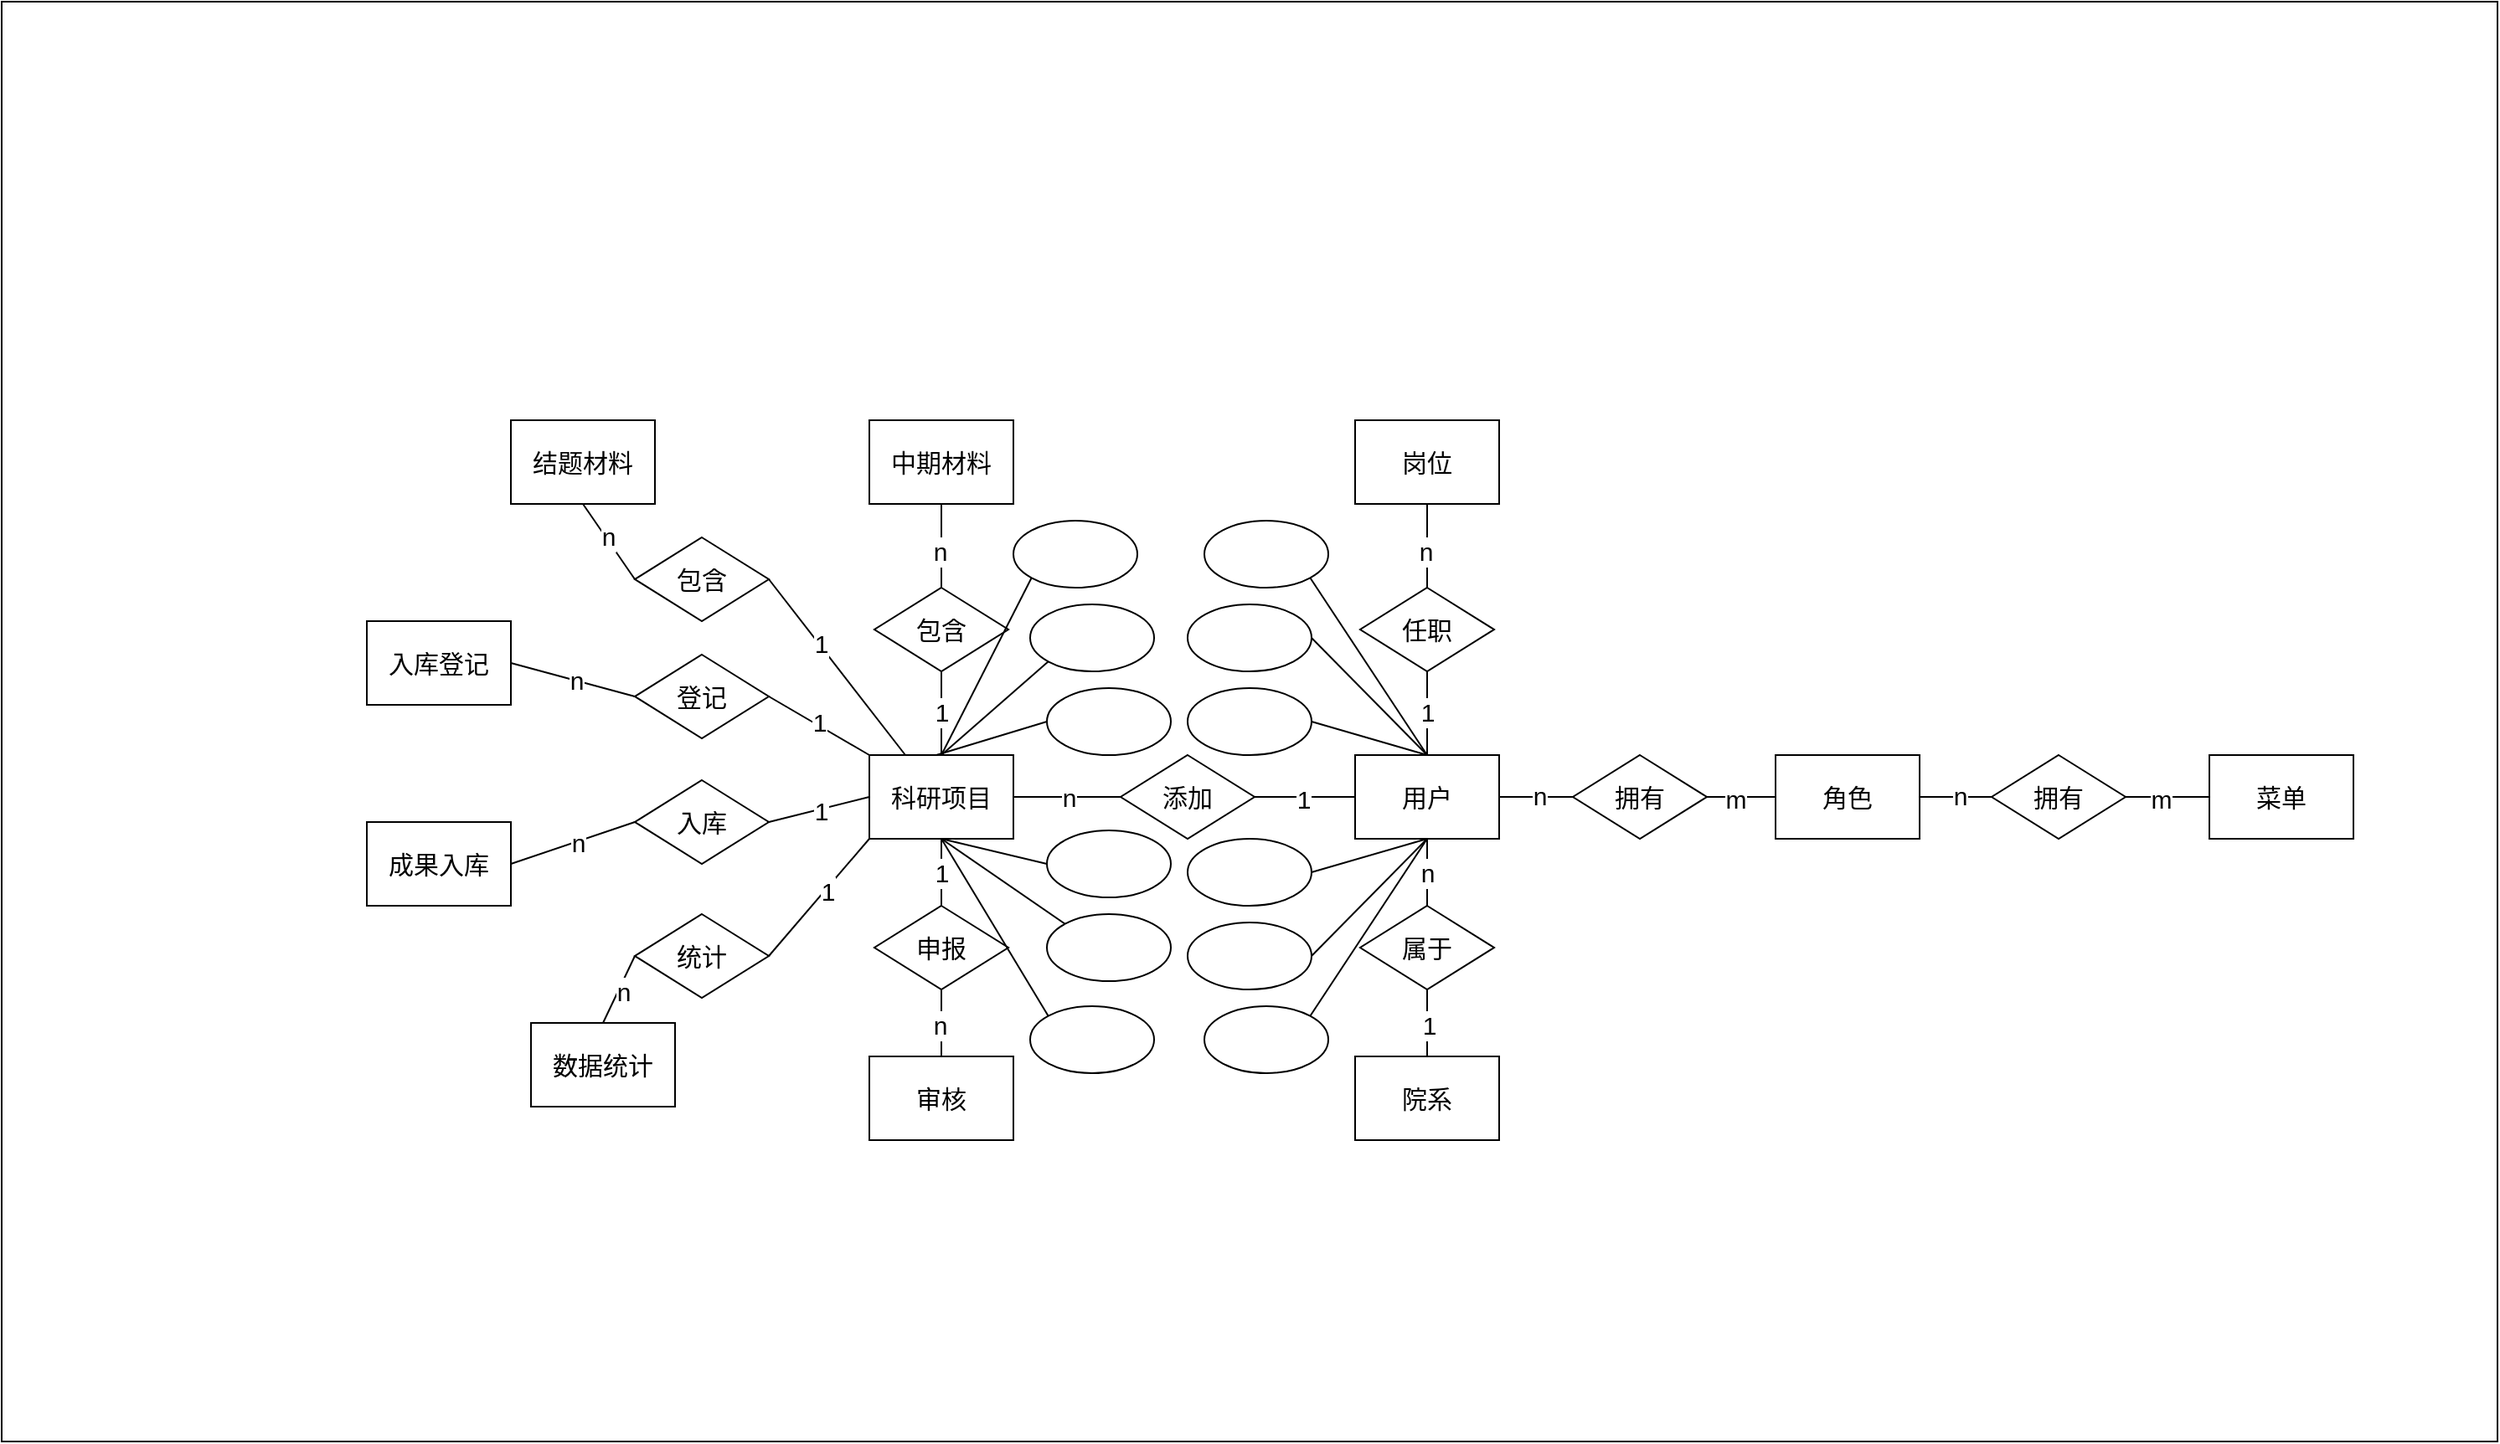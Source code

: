 <mxfile version="24.3.1" type="github">
  <diagram name="第 1 页" id="FvAv612C1EWWt6A_yD44">
    <mxGraphModel dx="2389" dy="2022" grid="1" gridSize="10" guides="1" tooltips="1" connect="1" arrows="1" fold="1" page="1" pageScale="1" pageWidth="827" pageHeight="1169" math="0" shadow="0">
      <root>
        <mxCell id="0" />
        <mxCell id="1" parent="0" />
        <mxCell id="WR33p6USW6rqPm9ieTS3-1" value="" style="rounded=0;whiteSpace=wrap;html=1;" parent="1" vertex="1">
          <mxGeometry x="-688" y="-210" width="1490" height="860" as="geometry" />
        </mxCell>
        <mxCell id="WR33p6USW6rqPm9ieTS3-3" value="&lt;font style=&quot;font-size: 15px;&quot;&gt;菜单&lt;/font&gt;" style="rounded=0;whiteSpace=wrap;html=1;" parent="1" vertex="1">
          <mxGeometry x="630" y="240" width="86" height="50" as="geometry" />
        </mxCell>
        <mxCell id="WR33p6USW6rqPm9ieTS3-4" value="&lt;span style=&quot;font-size: 15px;&quot;&gt;角色&lt;/span&gt;" style="rounded=0;whiteSpace=wrap;html=1;" parent="1" vertex="1">
          <mxGeometry x="371" y="240" width="86" height="50" as="geometry" />
        </mxCell>
        <mxCell id="Obwd4Ad3g9fJ69o2cXR4-6" style="edgeStyle=orthogonalEdgeStyle;rounded=0;orthogonalLoop=1;jettySize=auto;html=1;exitX=1;exitY=0.5;exitDx=0;exitDy=0;entryX=0;entryY=0.5;entryDx=0;entryDy=0;endArrow=none;endFill=0;" parent="1" source="WR33p6USW6rqPm9ieTS3-5" target="Obwd4Ad3g9fJ69o2cXR4-4" edge="1">
          <mxGeometry relative="1" as="geometry" />
        </mxCell>
        <mxCell id="Obwd4Ad3g9fJ69o2cXR4-8" value="&lt;font style=&quot;font-size: 15px;&quot;&gt;n&lt;/font&gt;" style="edgeLabel;html=1;align=center;verticalAlign=middle;resizable=0;points=[];" parent="Obwd4Ad3g9fJ69o2cXR4-6" vertex="1" connectable="0">
          <mxGeometry x="0.091" y="1" relative="1" as="geometry">
            <mxPoint as="offset" />
          </mxGeometry>
        </mxCell>
        <mxCell id="Obwd4Ad3g9fJ69o2cXR4-16" style="edgeStyle=orthogonalEdgeStyle;rounded=0;orthogonalLoop=1;jettySize=auto;html=1;exitX=0.5;exitY=1;exitDx=0;exitDy=0;entryX=0.5;entryY=0;entryDx=0;entryDy=0;endArrow=none;endFill=0;" parent="1" source="WR33p6USW6rqPm9ieTS3-5" target="Obwd4Ad3g9fJ69o2cXR4-15" edge="1">
          <mxGeometry relative="1" as="geometry" />
        </mxCell>
        <mxCell id="Obwd4Ad3g9fJ69o2cXR4-18" value="&lt;font style=&quot;font-size: 15px;&quot;&gt;n&lt;/font&gt;" style="edgeLabel;html=1;align=center;verticalAlign=middle;resizable=0;points=[];" parent="Obwd4Ad3g9fJ69o2cXR4-16" vertex="1" connectable="0">
          <mxGeometry relative="1" as="geometry">
            <mxPoint as="offset" />
          </mxGeometry>
        </mxCell>
        <mxCell id="WR33p6USW6rqPm9ieTS3-5" value="&lt;font style=&quot;font-size: 15px;&quot;&gt;用户&lt;/font&gt;" style="rounded=0;whiteSpace=wrap;html=1;" parent="1" vertex="1">
          <mxGeometry x="120" y="240" width="86" height="50" as="geometry" />
        </mxCell>
        <mxCell id="WR33p6USW6rqPm9ieTS3-6" value="&lt;font style=&quot;font-size: 15px;&quot;&gt;结题材料&lt;/font&gt;" style="rounded=0;whiteSpace=wrap;html=1;" parent="1" vertex="1">
          <mxGeometry x="-384" y="40" width="86" height="50" as="geometry" />
        </mxCell>
        <mxCell id="WR33p6USW6rqPm9ieTS3-7" value="&lt;span style=&quot;font-size: 15px;&quot;&gt;中期材料&lt;/span&gt;" style="rounded=0;whiteSpace=wrap;html=1;" parent="1" vertex="1">
          <mxGeometry x="-170" y="40" width="86" height="50" as="geometry" />
        </mxCell>
        <mxCell id="WR33p6USW6rqPm9ieTS3-8" value="&lt;span style=&quot;font-size: 15px;&quot;&gt;审核&lt;/span&gt;" style="rounded=0;whiteSpace=wrap;html=1;" parent="1" vertex="1">
          <mxGeometry x="-170" y="420" width="86" height="50" as="geometry" />
        </mxCell>
        <mxCell id="WR33p6USW6rqPm9ieTS3-9" value="&lt;span style=&quot;font-size: 15px; font-weight: 400;&quot;&gt;岗位&lt;/span&gt;" style="rounded=0;whiteSpace=wrap;html=1;fontStyle=1" parent="1" vertex="1">
          <mxGeometry x="120" y="40" width="86" height="50" as="geometry" />
        </mxCell>
        <mxCell id="WR33p6USW6rqPm9ieTS3-10" value="&lt;span style=&quot;font-size: 15px; font-weight: 400;&quot;&gt;院系&lt;/span&gt;" style="rounded=0;whiteSpace=wrap;html=1;fontStyle=1" parent="1" vertex="1">
          <mxGeometry x="120" y="420" width="86" height="50" as="geometry" />
        </mxCell>
        <mxCell id="Obwd4Ad3g9fJ69o2cXR4-33" style="edgeStyle=orthogonalEdgeStyle;rounded=0;orthogonalLoop=1;jettySize=auto;html=1;exitX=0.5;exitY=1;exitDx=0;exitDy=0;endArrow=none;endFill=0;" parent="1" source="WR33p6USW6rqPm9ieTS3-11" target="Obwd4Ad3g9fJ69o2cXR4-32" edge="1">
          <mxGeometry relative="1" as="geometry" />
        </mxCell>
        <mxCell id="Obwd4Ad3g9fJ69o2cXR4-35" value="&lt;font style=&quot;font-size: 15px;&quot;&gt;1&lt;/font&gt;" style="edgeLabel;html=1;align=center;verticalAlign=middle;resizable=0;points=[];" parent="Obwd4Ad3g9fJ69o2cXR4-33" vertex="1" connectable="0">
          <mxGeometry relative="1" as="geometry">
            <mxPoint as="offset" />
          </mxGeometry>
        </mxCell>
        <mxCell id="Obwd4Ad3g9fJ69o2cXR4-58" style="rounded=0;orthogonalLoop=1;jettySize=auto;html=1;exitX=0;exitY=1;exitDx=0;exitDy=0;entryX=1;entryY=0.5;entryDx=0;entryDy=0;endArrow=none;endFill=0;" parent="1" source="WR33p6USW6rqPm9ieTS3-11" target="Obwd4Ad3g9fJ69o2cXR4-57" edge="1">
          <mxGeometry relative="1" as="geometry" />
        </mxCell>
        <mxCell id="Obwd4Ad3g9fJ69o2cXR4-70" value="&lt;font style=&quot;font-size: 15px;&quot;&gt;1&lt;/font&gt;" style="edgeLabel;html=1;align=center;verticalAlign=middle;resizable=0;points=[];" parent="Obwd4Ad3g9fJ69o2cXR4-58" vertex="1" connectable="0">
          <mxGeometry x="-0.135" y="1" relative="1" as="geometry">
            <mxPoint as="offset" />
          </mxGeometry>
        </mxCell>
        <mxCell id="Obwd4Ad3g9fJ69o2cXR4-60" style="rounded=0;orthogonalLoop=1;jettySize=auto;html=1;exitX=0;exitY=0.5;exitDx=0;exitDy=0;entryX=1;entryY=0.5;entryDx=0;entryDy=0;endArrow=none;endFill=0;" parent="1" source="WR33p6USW6rqPm9ieTS3-11" target="Obwd4Ad3g9fJ69o2cXR4-56" edge="1">
          <mxGeometry relative="1" as="geometry" />
        </mxCell>
        <mxCell id="Obwd4Ad3g9fJ69o2cXR4-67" value="&lt;font style=&quot;font-size: 15px;&quot;&gt;1&lt;/font&gt;" style="edgeLabel;html=1;align=center;verticalAlign=middle;resizable=0;points=[];" parent="Obwd4Ad3g9fJ69o2cXR4-60" vertex="1" connectable="0">
          <mxGeometry x="-0.028" y="1" relative="1" as="geometry">
            <mxPoint as="offset" />
          </mxGeometry>
        </mxCell>
        <mxCell id="Obwd4Ad3g9fJ69o2cXR4-62" style="rounded=0;orthogonalLoop=1;jettySize=auto;html=1;exitX=0;exitY=0;exitDx=0;exitDy=0;entryX=1;entryY=0.5;entryDx=0;entryDy=0;endArrow=none;endFill=0;" parent="1" source="WR33p6USW6rqPm9ieTS3-11" target="Obwd4Ad3g9fJ69o2cXR4-55" edge="1">
          <mxGeometry relative="1" as="geometry" />
        </mxCell>
        <mxCell id="Obwd4Ad3g9fJ69o2cXR4-71" value="&lt;font style=&quot;font-size: 15px;&quot;&gt;1&lt;/font&gt;" style="edgeLabel;html=1;align=center;verticalAlign=middle;resizable=0;points=[];" parent="Obwd4Ad3g9fJ69o2cXR4-62" vertex="1" connectable="0">
          <mxGeometry x="0.022" y="-1" relative="1" as="geometry">
            <mxPoint y="-1" as="offset" />
          </mxGeometry>
        </mxCell>
        <mxCell id="Obwd4Ad3g9fJ69o2cXR4-64" style="rounded=0;orthogonalLoop=1;jettySize=auto;html=1;exitX=0.25;exitY=0;exitDx=0;exitDy=0;entryX=1;entryY=0.5;entryDx=0;entryDy=0;endArrow=none;endFill=0;" parent="1" source="WR33p6USW6rqPm9ieTS3-11" target="Obwd4Ad3g9fJ69o2cXR4-54" edge="1">
          <mxGeometry relative="1" as="geometry" />
        </mxCell>
        <mxCell id="Obwd4Ad3g9fJ69o2cXR4-72" value="&lt;font style=&quot;font-size: 15px;&quot;&gt;1&lt;/font&gt;" style="edgeLabel;html=1;align=center;verticalAlign=middle;resizable=0;points=[];" parent="Obwd4Ad3g9fJ69o2cXR4-64" vertex="1" connectable="0">
          <mxGeometry x="0.262" y="-1" relative="1" as="geometry">
            <mxPoint as="offset" />
          </mxGeometry>
        </mxCell>
        <mxCell id="WR33p6USW6rqPm9ieTS3-11" value="&lt;span style=&quot;font-size: 15px; font-weight: normal;&quot;&gt;科研项目&lt;/span&gt;" style="rounded=0;whiteSpace=wrap;html=1;fontStyle=1" parent="1" vertex="1">
          <mxGeometry x="-170" y="240" width="86" height="50" as="geometry" />
        </mxCell>
        <mxCell id="Obwd4Ad3g9fJ69o2cXR4-1" value="&lt;font style=&quot;font-size: 15px;&quot;&gt;入库登记&lt;/font&gt;" style="rounded=0;whiteSpace=wrap;html=1;" parent="1" vertex="1">
          <mxGeometry x="-470" y="160" width="86" height="50" as="geometry" />
        </mxCell>
        <mxCell id="Obwd4Ad3g9fJ69o2cXR4-2" value="&lt;font style=&quot;font-size: 15px;&quot;&gt;成果入库&lt;/font&gt;" style="rounded=0;whiteSpace=wrap;html=1;" parent="1" vertex="1">
          <mxGeometry x="-470" y="280" width="86" height="50" as="geometry" />
        </mxCell>
        <mxCell id="Obwd4Ad3g9fJ69o2cXR4-3" value="&lt;font style=&quot;font-size: 15px;&quot;&gt;数据统计&lt;/font&gt;" style="rounded=0;whiteSpace=wrap;html=1;" parent="1" vertex="1">
          <mxGeometry x="-372" y="400" width="86" height="50" as="geometry" />
        </mxCell>
        <mxCell id="Obwd4Ad3g9fJ69o2cXR4-7" style="edgeStyle=orthogonalEdgeStyle;rounded=0;orthogonalLoop=1;jettySize=auto;html=1;exitX=1;exitY=0.5;exitDx=0;exitDy=0;entryX=0;entryY=0.5;entryDx=0;entryDy=0;endArrow=none;endFill=0;" parent="1" source="Obwd4Ad3g9fJ69o2cXR4-4" target="WR33p6USW6rqPm9ieTS3-4" edge="1">
          <mxGeometry relative="1" as="geometry" />
        </mxCell>
        <mxCell id="Obwd4Ad3g9fJ69o2cXR4-9" value="&lt;font style=&quot;font-size: 15px;&quot;&gt;m&lt;/font&gt;" style="edgeLabel;html=1;align=center;verticalAlign=middle;resizable=0;points=[];" parent="Obwd4Ad3g9fJ69o2cXR4-7" vertex="1" connectable="0">
          <mxGeometry x="-0.171" y="-1" relative="1" as="geometry">
            <mxPoint as="offset" />
          </mxGeometry>
        </mxCell>
        <mxCell id="Obwd4Ad3g9fJ69o2cXR4-4" value="&lt;font style=&quot;font-size: 15px;&quot;&gt;拥有&lt;/font&gt;" style="rhombus;whiteSpace=wrap;html=1;" parent="1" vertex="1">
          <mxGeometry x="250" y="240" width="80" height="50" as="geometry" />
        </mxCell>
        <mxCell id="Obwd4Ad3g9fJ69o2cXR4-10" style="edgeStyle=orthogonalEdgeStyle;rounded=0;orthogonalLoop=1;jettySize=auto;html=1;entryX=0;entryY=0.5;entryDx=0;entryDy=0;endArrow=none;endFill=0;exitX=1;exitY=0.5;exitDx=0;exitDy=0;" parent="1" source="WR33p6USW6rqPm9ieTS3-4" target="Obwd4Ad3g9fJ69o2cXR4-14" edge="1">
          <mxGeometry relative="1" as="geometry">
            <mxPoint x="460" y="265" as="sourcePoint" />
          </mxGeometry>
        </mxCell>
        <mxCell id="Obwd4Ad3g9fJ69o2cXR4-11" value="&lt;font style=&quot;font-size: 15px;&quot;&gt;n&lt;/font&gt;" style="edgeLabel;html=1;align=center;verticalAlign=middle;resizable=0;points=[];" parent="Obwd4Ad3g9fJ69o2cXR4-10" vertex="1" connectable="0">
          <mxGeometry x="0.091" y="1" relative="1" as="geometry">
            <mxPoint as="offset" />
          </mxGeometry>
        </mxCell>
        <mxCell id="Obwd4Ad3g9fJ69o2cXR4-12" style="edgeStyle=orthogonalEdgeStyle;rounded=0;orthogonalLoop=1;jettySize=auto;html=1;exitX=1;exitY=0.5;exitDx=0;exitDy=0;entryX=0;entryY=0.5;entryDx=0;entryDy=0;endArrow=none;endFill=0;" parent="1" source="Obwd4Ad3g9fJ69o2cXR4-14" target="WR33p6USW6rqPm9ieTS3-3" edge="1">
          <mxGeometry relative="1" as="geometry">
            <mxPoint x="620" y="265" as="targetPoint" />
          </mxGeometry>
        </mxCell>
        <mxCell id="Obwd4Ad3g9fJ69o2cXR4-13" value="&lt;font style=&quot;font-size: 15px;&quot;&gt;m&lt;/font&gt;" style="edgeLabel;html=1;align=center;verticalAlign=middle;resizable=0;points=[];" parent="Obwd4Ad3g9fJ69o2cXR4-12" vertex="1" connectable="0">
          <mxGeometry x="-0.171" y="-1" relative="1" as="geometry">
            <mxPoint as="offset" />
          </mxGeometry>
        </mxCell>
        <mxCell id="Obwd4Ad3g9fJ69o2cXR4-14" value="&lt;font style=&quot;font-size: 15px;&quot;&gt;拥有&lt;/font&gt;" style="rhombus;whiteSpace=wrap;html=1;" parent="1" vertex="1">
          <mxGeometry x="500" y="240" width="80" height="50" as="geometry" />
        </mxCell>
        <mxCell id="Obwd4Ad3g9fJ69o2cXR4-17" style="edgeStyle=orthogonalEdgeStyle;rounded=0;orthogonalLoop=1;jettySize=auto;html=1;exitX=0.5;exitY=1;exitDx=0;exitDy=0;entryX=0.5;entryY=0;entryDx=0;entryDy=0;endArrow=none;endFill=0;" parent="1" source="Obwd4Ad3g9fJ69o2cXR4-15" target="WR33p6USW6rqPm9ieTS3-10" edge="1">
          <mxGeometry relative="1" as="geometry" />
        </mxCell>
        <mxCell id="Obwd4Ad3g9fJ69o2cXR4-19" value="&lt;font style=&quot;font-size: 15px;&quot;&gt;1&lt;/font&gt;" style="edgeLabel;html=1;align=center;verticalAlign=middle;resizable=0;points=[];" parent="Obwd4Ad3g9fJ69o2cXR4-17" vertex="1" connectable="0">
          <mxGeometry x="0.05" y="1" relative="1" as="geometry">
            <mxPoint as="offset" />
          </mxGeometry>
        </mxCell>
        <mxCell id="Obwd4Ad3g9fJ69o2cXR4-15" value="&lt;span style=&quot;font-size: 15px;&quot;&gt;属于&lt;/span&gt;" style="rhombus;whiteSpace=wrap;html=1;" parent="1" vertex="1">
          <mxGeometry x="123" y="330" width="80" height="50" as="geometry" />
        </mxCell>
        <mxCell id="Obwd4Ad3g9fJ69o2cXR4-21" style="edgeStyle=orthogonalEdgeStyle;rounded=0;orthogonalLoop=1;jettySize=auto;html=1;exitX=0.5;exitY=1;exitDx=0;exitDy=0;entryX=0.5;entryY=0;entryDx=0;entryDy=0;endArrow=none;endFill=0;" parent="1" source="Obwd4Ad3g9fJ69o2cXR4-20" target="WR33p6USW6rqPm9ieTS3-5" edge="1">
          <mxGeometry relative="1" as="geometry" />
        </mxCell>
        <mxCell id="Obwd4Ad3g9fJ69o2cXR4-23" value="&lt;font style=&quot;font-size: 15px;&quot;&gt;1&lt;/font&gt;" style="edgeLabel;html=1;align=center;verticalAlign=middle;resizable=0;points=[];" parent="Obwd4Ad3g9fJ69o2cXR4-21" vertex="1" connectable="0">
          <mxGeometry x="-0.04" relative="1" as="geometry">
            <mxPoint as="offset" />
          </mxGeometry>
        </mxCell>
        <mxCell id="Obwd4Ad3g9fJ69o2cXR4-22" style="edgeStyle=orthogonalEdgeStyle;rounded=0;orthogonalLoop=1;jettySize=auto;html=1;exitX=0.5;exitY=0;exitDx=0;exitDy=0;entryX=0.5;entryY=1;entryDx=0;entryDy=0;endArrow=none;endFill=0;" parent="1" source="Obwd4Ad3g9fJ69o2cXR4-20" target="WR33p6USW6rqPm9ieTS3-9" edge="1">
          <mxGeometry relative="1" as="geometry" />
        </mxCell>
        <mxCell id="Obwd4Ad3g9fJ69o2cXR4-24" value="&lt;font style=&quot;font-size: 15px;&quot;&gt;n&lt;/font&gt;" style="edgeLabel;html=1;align=center;verticalAlign=middle;resizable=0;points=[];" parent="Obwd4Ad3g9fJ69o2cXR4-22" vertex="1" connectable="0">
          <mxGeometry x="-0.12" y="1" relative="1" as="geometry">
            <mxPoint as="offset" />
          </mxGeometry>
        </mxCell>
        <mxCell id="Obwd4Ad3g9fJ69o2cXR4-20" value="&lt;span style=&quot;font-size: 15px;&quot;&gt;任职&lt;/span&gt;" style="rhombus;whiteSpace=wrap;html=1;" parent="1" vertex="1">
          <mxGeometry x="123" y="140" width="80" height="50" as="geometry" />
        </mxCell>
        <mxCell id="Obwd4Ad3g9fJ69o2cXR4-27" style="edgeStyle=orthogonalEdgeStyle;rounded=0;orthogonalLoop=1;jettySize=auto;html=1;exitX=0;exitY=0.5;exitDx=0;exitDy=0;endArrow=none;endFill=0;" parent="1" source="Obwd4Ad3g9fJ69o2cXR4-25" target="WR33p6USW6rqPm9ieTS3-11" edge="1">
          <mxGeometry relative="1" as="geometry" />
        </mxCell>
        <mxCell id="Obwd4Ad3g9fJ69o2cXR4-31" value="&lt;font style=&quot;font-size: 15px;&quot;&gt;n&lt;/font&gt;" style="edgeLabel;html=1;align=center;verticalAlign=middle;resizable=0;points=[];" parent="Obwd4Ad3g9fJ69o2cXR4-27" vertex="1" connectable="0">
          <mxGeometry x="-0.031" relative="1" as="geometry">
            <mxPoint as="offset" />
          </mxGeometry>
        </mxCell>
        <mxCell id="Obwd4Ad3g9fJ69o2cXR4-29" style="edgeStyle=orthogonalEdgeStyle;rounded=0;orthogonalLoop=1;jettySize=auto;html=1;exitX=1;exitY=0.5;exitDx=0;exitDy=0;entryX=0;entryY=0.5;entryDx=0;entryDy=0;endArrow=none;endFill=0;" parent="1" source="Obwd4Ad3g9fJ69o2cXR4-25" target="WR33p6USW6rqPm9ieTS3-5" edge="1">
          <mxGeometry relative="1" as="geometry" />
        </mxCell>
        <mxCell id="Obwd4Ad3g9fJ69o2cXR4-30" value="&lt;font style=&quot;font-size: 15px;&quot;&gt;1&lt;/font&gt;" style="edgeLabel;html=1;align=center;verticalAlign=middle;resizable=0;points=[];" parent="Obwd4Ad3g9fJ69o2cXR4-29" vertex="1" connectable="0">
          <mxGeometry x="-0.033" y="-1" relative="1" as="geometry">
            <mxPoint as="offset" />
          </mxGeometry>
        </mxCell>
        <mxCell id="Obwd4Ad3g9fJ69o2cXR4-25" value="&lt;span style=&quot;font-size: 15px;&quot;&gt;添加&lt;/span&gt;" style="rhombus;whiteSpace=wrap;html=1;" parent="1" vertex="1">
          <mxGeometry x="-20" y="240" width="80" height="50" as="geometry" />
        </mxCell>
        <mxCell id="Obwd4Ad3g9fJ69o2cXR4-34" style="edgeStyle=orthogonalEdgeStyle;rounded=0;orthogonalLoop=1;jettySize=auto;html=1;exitX=0.5;exitY=1;exitDx=0;exitDy=0;entryX=0.5;entryY=0;entryDx=0;entryDy=0;endArrow=none;endFill=0;" parent="1" source="Obwd4Ad3g9fJ69o2cXR4-32" target="WR33p6USW6rqPm9ieTS3-8" edge="1">
          <mxGeometry relative="1" as="geometry" />
        </mxCell>
        <mxCell id="Obwd4Ad3g9fJ69o2cXR4-36" value="&lt;font style=&quot;font-size: 15px;&quot;&gt;n&lt;/font&gt;" style="edgeLabel;html=1;align=center;verticalAlign=middle;resizable=0;points=[];" parent="Obwd4Ad3g9fJ69o2cXR4-34" vertex="1" connectable="0">
          <mxGeometry x="0.05" y="-1" relative="1" as="geometry">
            <mxPoint as="offset" />
          </mxGeometry>
        </mxCell>
        <mxCell id="Obwd4Ad3g9fJ69o2cXR4-32" value="&lt;span style=&quot;font-size: 15px;&quot;&gt;申报&lt;/span&gt;" style="rhombus;whiteSpace=wrap;html=1;" parent="1" vertex="1">
          <mxGeometry x="-167" y="330" width="80" height="50" as="geometry" />
        </mxCell>
        <mxCell id="Obwd4Ad3g9fJ69o2cXR4-49" style="edgeStyle=orthogonalEdgeStyle;rounded=0;orthogonalLoop=1;jettySize=auto;html=1;exitX=0.5;exitY=1;exitDx=0;exitDy=0;entryX=0.5;entryY=0;entryDx=0;entryDy=0;endArrow=none;endFill=0;" parent="1" source="Obwd4Ad3g9fJ69o2cXR4-53" edge="1">
          <mxGeometry relative="1" as="geometry">
            <mxPoint x="-127" y="240" as="targetPoint" />
          </mxGeometry>
        </mxCell>
        <mxCell id="Obwd4Ad3g9fJ69o2cXR4-50" value="&lt;font style=&quot;font-size: 15px;&quot;&gt;1&lt;/font&gt;" style="edgeLabel;html=1;align=center;verticalAlign=middle;resizable=0;points=[];" parent="Obwd4Ad3g9fJ69o2cXR4-49" vertex="1" connectable="0">
          <mxGeometry x="-0.04" relative="1" as="geometry">
            <mxPoint as="offset" />
          </mxGeometry>
        </mxCell>
        <mxCell id="Obwd4Ad3g9fJ69o2cXR4-51" style="edgeStyle=orthogonalEdgeStyle;rounded=0;orthogonalLoop=1;jettySize=auto;html=1;exitX=0.5;exitY=0;exitDx=0;exitDy=0;entryX=0.5;entryY=1;entryDx=0;entryDy=0;endArrow=none;endFill=0;" parent="1" source="Obwd4Ad3g9fJ69o2cXR4-53" edge="1">
          <mxGeometry relative="1" as="geometry">
            <mxPoint x="-127" y="90" as="targetPoint" />
          </mxGeometry>
        </mxCell>
        <mxCell id="Obwd4Ad3g9fJ69o2cXR4-52" value="&lt;font style=&quot;font-size: 15px;&quot;&gt;n&lt;/font&gt;" style="edgeLabel;html=1;align=center;verticalAlign=middle;resizable=0;points=[];" parent="Obwd4Ad3g9fJ69o2cXR4-51" vertex="1" connectable="0">
          <mxGeometry x="-0.12" y="1" relative="1" as="geometry">
            <mxPoint as="offset" />
          </mxGeometry>
        </mxCell>
        <mxCell id="Obwd4Ad3g9fJ69o2cXR4-53" value="&lt;span style=&quot;font-size: 15px;&quot;&gt;包含&lt;/span&gt;" style="rhombus;whiteSpace=wrap;html=1;" parent="1" vertex="1">
          <mxGeometry x="-167" y="140" width="80" height="50" as="geometry" />
        </mxCell>
        <mxCell id="Obwd4Ad3g9fJ69o2cXR4-66" style="rounded=0;orthogonalLoop=1;jettySize=auto;html=1;exitX=0;exitY=0.5;exitDx=0;exitDy=0;entryX=0.5;entryY=1;entryDx=0;entryDy=0;endArrow=none;endFill=0;" parent="1" source="Obwd4Ad3g9fJ69o2cXR4-54" target="WR33p6USW6rqPm9ieTS3-6" edge="1">
          <mxGeometry relative="1" as="geometry" />
        </mxCell>
        <mxCell id="Obwd4Ad3g9fJ69o2cXR4-73" value="&lt;font style=&quot;font-size: 15px;&quot;&gt;n&lt;/font&gt;" style="edgeLabel;html=1;align=center;verticalAlign=middle;resizable=0;points=[];" parent="Obwd4Ad3g9fJ69o2cXR4-66" vertex="1" connectable="0">
          <mxGeometry x="0.116" y="-2" relative="1" as="geometry">
            <mxPoint x="-1" as="offset" />
          </mxGeometry>
        </mxCell>
        <mxCell id="Obwd4Ad3g9fJ69o2cXR4-54" value="&lt;span style=&quot;font-size: 15px;&quot;&gt;包含&lt;/span&gt;" style="rhombus;whiteSpace=wrap;html=1;" parent="1" vertex="1">
          <mxGeometry x="-310" y="110" width="80" height="50" as="geometry" />
        </mxCell>
        <mxCell id="Obwd4Ad3g9fJ69o2cXR4-65" style="rounded=0;orthogonalLoop=1;jettySize=auto;html=1;exitX=0;exitY=0.5;exitDx=0;exitDy=0;entryX=1;entryY=0.5;entryDx=0;entryDy=0;endArrow=none;endFill=0;" parent="1" source="Obwd4Ad3g9fJ69o2cXR4-55" target="Obwd4Ad3g9fJ69o2cXR4-1" edge="1">
          <mxGeometry relative="1" as="geometry" />
        </mxCell>
        <mxCell id="Obwd4Ad3g9fJ69o2cXR4-74" value="&lt;font style=&quot;font-size: 15px;&quot;&gt;n&lt;/font&gt;" style="edgeLabel;html=1;align=center;verticalAlign=middle;resizable=0;points=[];" parent="Obwd4Ad3g9fJ69o2cXR4-65" vertex="1" connectable="0">
          <mxGeometry x="-0.044" y="-1" relative="1" as="geometry">
            <mxPoint as="offset" />
          </mxGeometry>
        </mxCell>
        <mxCell id="Obwd4Ad3g9fJ69o2cXR4-55" value="&lt;span style=&quot;font-size: 15px;&quot;&gt;登记&lt;/span&gt;" style="rhombus;whiteSpace=wrap;html=1;" parent="1" vertex="1">
          <mxGeometry x="-310" y="180" width="80" height="50" as="geometry" />
        </mxCell>
        <mxCell id="Obwd4Ad3g9fJ69o2cXR4-61" style="rounded=0;orthogonalLoop=1;jettySize=auto;html=1;exitX=0;exitY=0.5;exitDx=0;exitDy=0;entryX=1;entryY=0.5;entryDx=0;entryDy=0;endArrow=none;endFill=0;" parent="1" source="Obwd4Ad3g9fJ69o2cXR4-56" target="Obwd4Ad3g9fJ69o2cXR4-2" edge="1">
          <mxGeometry relative="1" as="geometry" />
        </mxCell>
        <mxCell id="Obwd4Ad3g9fJ69o2cXR4-75" value="&lt;font style=&quot;font-size: 15px;&quot;&gt;n&lt;/font&gt;" style="edgeLabel;html=1;align=center;verticalAlign=middle;resizable=0;points=[];" parent="Obwd4Ad3g9fJ69o2cXR4-61" vertex="1" connectable="0">
          <mxGeometry x="-0.077" relative="1" as="geometry">
            <mxPoint as="offset" />
          </mxGeometry>
        </mxCell>
        <mxCell id="Obwd4Ad3g9fJ69o2cXR4-56" value="&lt;span style=&quot;font-size: 15px;&quot;&gt;入库&lt;/span&gt;" style="rhombus;whiteSpace=wrap;html=1;" parent="1" vertex="1">
          <mxGeometry x="-310" y="255" width="80" height="50" as="geometry" />
        </mxCell>
        <mxCell id="Obwd4Ad3g9fJ69o2cXR4-59" style="rounded=0;orthogonalLoop=1;jettySize=auto;html=1;exitX=0;exitY=0.5;exitDx=0;exitDy=0;entryX=0.5;entryY=0;entryDx=0;entryDy=0;endArrow=none;endFill=0;" parent="1" source="Obwd4Ad3g9fJ69o2cXR4-57" target="Obwd4Ad3g9fJ69o2cXR4-3" edge="1">
          <mxGeometry relative="1" as="geometry" />
        </mxCell>
        <mxCell id="Obwd4Ad3g9fJ69o2cXR4-76" value="&lt;font style=&quot;font-size: 15px;&quot;&gt;n&lt;/font&gt;" style="edgeLabel;html=1;align=center;verticalAlign=middle;resizable=0;points=[];" parent="Obwd4Ad3g9fJ69o2cXR4-59" vertex="1" connectable="0">
          <mxGeometry x="-0.037" y="2" relative="1" as="geometry">
            <mxPoint as="offset" />
          </mxGeometry>
        </mxCell>
        <mxCell id="Obwd4Ad3g9fJ69o2cXR4-57" value="&lt;span style=&quot;font-size: 15px;&quot;&gt;统计&lt;/span&gt;" style="rhombus;whiteSpace=wrap;html=1;" parent="1" vertex="1">
          <mxGeometry x="-310" y="335" width="80" height="50" as="geometry" />
        </mxCell>
        <mxCell id="UClKCXCqPWstxPCbn4M1-10" style="rounded=0;orthogonalLoop=1;jettySize=auto;html=1;exitX=0;exitY=1;exitDx=0;exitDy=0;endArrow=none;endFill=0;entryX=0.5;entryY=0;entryDx=0;entryDy=0;" parent="1" source="UClKCXCqPWstxPCbn4M1-3" target="WR33p6USW6rqPm9ieTS3-11" edge="1">
          <mxGeometry relative="1" as="geometry" />
        </mxCell>
        <mxCell id="UClKCXCqPWstxPCbn4M1-3" value="" style="ellipse;whiteSpace=wrap;html=1;" parent="1" vertex="1">
          <mxGeometry x="-84" y="100" width="74" height="40" as="geometry" />
        </mxCell>
        <mxCell id="UClKCXCqPWstxPCbn4M1-12" style="rounded=0;orthogonalLoop=1;jettySize=auto;html=1;exitX=0;exitY=1;exitDx=0;exitDy=0;entryX=0.5;entryY=0;entryDx=0;entryDy=0;endArrow=none;endFill=0;" parent="1" source="UClKCXCqPWstxPCbn4M1-5" target="WR33p6USW6rqPm9ieTS3-11" edge="1">
          <mxGeometry relative="1" as="geometry" />
        </mxCell>
        <mxCell id="UClKCXCqPWstxPCbn4M1-5" value="" style="ellipse;whiteSpace=wrap;html=1;" parent="1" vertex="1">
          <mxGeometry x="-74" y="150" width="74" height="40" as="geometry" />
        </mxCell>
        <mxCell id="UClKCXCqPWstxPCbn4M1-13" style="rounded=0;orthogonalLoop=1;jettySize=auto;html=1;exitX=0;exitY=0.5;exitDx=0;exitDy=0;endArrow=none;endFill=0;" parent="1" source="UClKCXCqPWstxPCbn4M1-6" edge="1">
          <mxGeometry relative="1" as="geometry">
            <mxPoint x="-130" y="240" as="targetPoint" />
          </mxGeometry>
        </mxCell>
        <mxCell id="UClKCXCqPWstxPCbn4M1-6" value="" style="ellipse;whiteSpace=wrap;html=1;" parent="1" vertex="1">
          <mxGeometry x="-64" y="200" width="74" height="40" as="geometry" />
        </mxCell>
        <mxCell id="UClKCXCqPWstxPCbn4M1-14" style="rounded=0;orthogonalLoop=1;jettySize=auto;html=1;exitX=0;exitY=0.5;exitDx=0;exitDy=0;entryX=0.5;entryY=1;entryDx=0;entryDy=0;endArrow=none;endFill=0;" parent="1" source="UClKCXCqPWstxPCbn4M1-7" target="WR33p6USW6rqPm9ieTS3-11" edge="1">
          <mxGeometry relative="1" as="geometry" />
        </mxCell>
        <mxCell id="UClKCXCqPWstxPCbn4M1-7" value="" style="ellipse;whiteSpace=wrap;html=1;" parent="1" vertex="1">
          <mxGeometry x="-64" y="285" width="74" height="40" as="geometry" />
        </mxCell>
        <mxCell id="UClKCXCqPWstxPCbn4M1-17" style="rounded=0;orthogonalLoop=1;jettySize=auto;html=1;exitX=0;exitY=0;exitDx=0;exitDy=0;entryX=0.5;entryY=1;entryDx=0;entryDy=0;endArrow=none;endFill=0;" parent="1" source="UClKCXCqPWstxPCbn4M1-8" target="WR33p6USW6rqPm9ieTS3-11" edge="1">
          <mxGeometry relative="1" as="geometry" />
        </mxCell>
        <mxCell id="UClKCXCqPWstxPCbn4M1-8" value="" style="ellipse;whiteSpace=wrap;html=1;" parent="1" vertex="1">
          <mxGeometry x="-64" y="335" width="74" height="40" as="geometry" />
        </mxCell>
        <mxCell id="UClKCXCqPWstxPCbn4M1-16" style="rounded=0;orthogonalLoop=1;jettySize=auto;html=1;exitX=0;exitY=0;exitDx=0;exitDy=0;entryX=0.5;entryY=1;entryDx=0;entryDy=0;endArrow=none;endFill=0;" parent="1" source="UClKCXCqPWstxPCbn4M1-9" target="WR33p6USW6rqPm9ieTS3-11" edge="1">
          <mxGeometry relative="1" as="geometry" />
        </mxCell>
        <mxCell id="UClKCXCqPWstxPCbn4M1-9" value="" style="ellipse;whiteSpace=wrap;html=1;" parent="1" vertex="1">
          <mxGeometry x="-74" y="390" width="74" height="40" as="geometry" />
        </mxCell>
        <mxCell id="UClKCXCqPWstxPCbn4M1-28" style="rounded=0;orthogonalLoop=1;jettySize=auto;html=1;exitX=1;exitY=0.5;exitDx=0;exitDy=0;entryX=0.5;entryY=0;entryDx=0;entryDy=0;endArrow=none;endFill=0;" parent="1" source="UClKCXCqPWstxPCbn4M1-18" target="WR33p6USW6rqPm9ieTS3-5" edge="1">
          <mxGeometry relative="1" as="geometry" />
        </mxCell>
        <mxCell id="UClKCXCqPWstxPCbn4M1-18" value="" style="ellipse;whiteSpace=wrap;html=1;" parent="1" vertex="1">
          <mxGeometry x="20" y="200" width="74" height="40" as="geometry" />
        </mxCell>
        <mxCell id="UClKCXCqPWstxPCbn4M1-26" style="rounded=0;orthogonalLoop=1;jettySize=auto;html=1;exitX=1;exitY=0.5;exitDx=0;exitDy=0;entryX=0.5;entryY=0;entryDx=0;entryDy=0;endArrow=none;endFill=0;" parent="1" source="UClKCXCqPWstxPCbn4M1-19" target="WR33p6USW6rqPm9ieTS3-5" edge="1">
          <mxGeometry relative="1" as="geometry" />
        </mxCell>
        <mxCell id="UClKCXCqPWstxPCbn4M1-19" value="" style="ellipse;whiteSpace=wrap;html=1;" parent="1" vertex="1">
          <mxGeometry x="20" y="150" width="74" height="40" as="geometry" />
        </mxCell>
        <mxCell id="UClKCXCqPWstxPCbn4M1-24" style="rounded=0;orthogonalLoop=1;jettySize=auto;html=1;exitX=1;exitY=1;exitDx=0;exitDy=0;entryX=0.5;entryY=0;entryDx=0;entryDy=0;endArrow=none;endFill=0;" parent="1" source="UClKCXCqPWstxPCbn4M1-20" target="WR33p6USW6rqPm9ieTS3-5" edge="1">
          <mxGeometry relative="1" as="geometry" />
        </mxCell>
        <mxCell id="UClKCXCqPWstxPCbn4M1-20" value="" style="ellipse;whiteSpace=wrap;html=1;" parent="1" vertex="1">
          <mxGeometry x="30" y="100" width="74" height="40" as="geometry" />
        </mxCell>
        <mxCell id="UClKCXCqPWstxPCbn4M1-29" style="rounded=0;orthogonalLoop=1;jettySize=auto;html=1;exitX=1;exitY=0.5;exitDx=0;exitDy=0;entryX=0.5;entryY=1;entryDx=0;entryDy=0;endArrow=none;endFill=0;" parent="1" source="UClKCXCqPWstxPCbn4M1-21" target="WR33p6USW6rqPm9ieTS3-5" edge="1">
          <mxGeometry relative="1" as="geometry" />
        </mxCell>
        <mxCell id="UClKCXCqPWstxPCbn4M1-21" value="" style="ellipse;whiteSpace=wrap;html=1;" parent="1" vertex="1">
          <mxGeometry x="20" y="290" width="74" height="40" as="geometry" />
        </mxCell>
        <mxCell id="UClKCXCqPWstxPCbn4M1-31" style="rounded=0;orthogonalLoop=1;jettySize=auto;html=1;exitX=1;exitY=0.5;exitDx=0;exitDy=0;entryX=0.5;entryY=1;entryDx=0;entryDy=0;endArrow=none;endFill=0;" parent="1" source="UClKCXCqPWstxPCbn4M1-22" target="WR33p6USW6rqPm9ieTS3-5" edge="1">
          <mxGeometry relative="1" as="geometry" />
        </mxCell>
        <mxCell id="UClKCXCqPWstxPCbn4M1-22" value="" style="ellipse;whiteSpace=wrap;html=1;" parent="1" vertex="1">
          <mxGeometry x="20" y="340" width="74" height="40" as="geometry" />
        </mxCell>
        <mxCell id="UClKCXCqPWstxPCbn4M1-32" style="rounded=0;orthogonalLoop=1;jettySize=auto;html=1;exitX=1;exitY=0;exitDx=0;exitDy=0;entryX=0.5;entryY=1;entryDx=0;entryDy=0;endArrow=none;endFill=0;" parent="1" source="UClKCXCqPWstxPCbn4M1-23" target="WR33p6USW6rqPm9ieTS3-5" edge="1">
          <mxGeometry relative="1" as="geometry" />
        </mxCell>
        <mxCell id="UClKCXCqPWstxPCbn4M1-23" value="" style="ellipse;whiteSpace=wrap;html=1;" parent="1" vertex="1">
          <mxGeometry x="30" y="390" width="74" height="40" as="geometry" />
        </mxCell>
      </root>
    </mxGraphModel>
  </diagram>
</mxfile>
